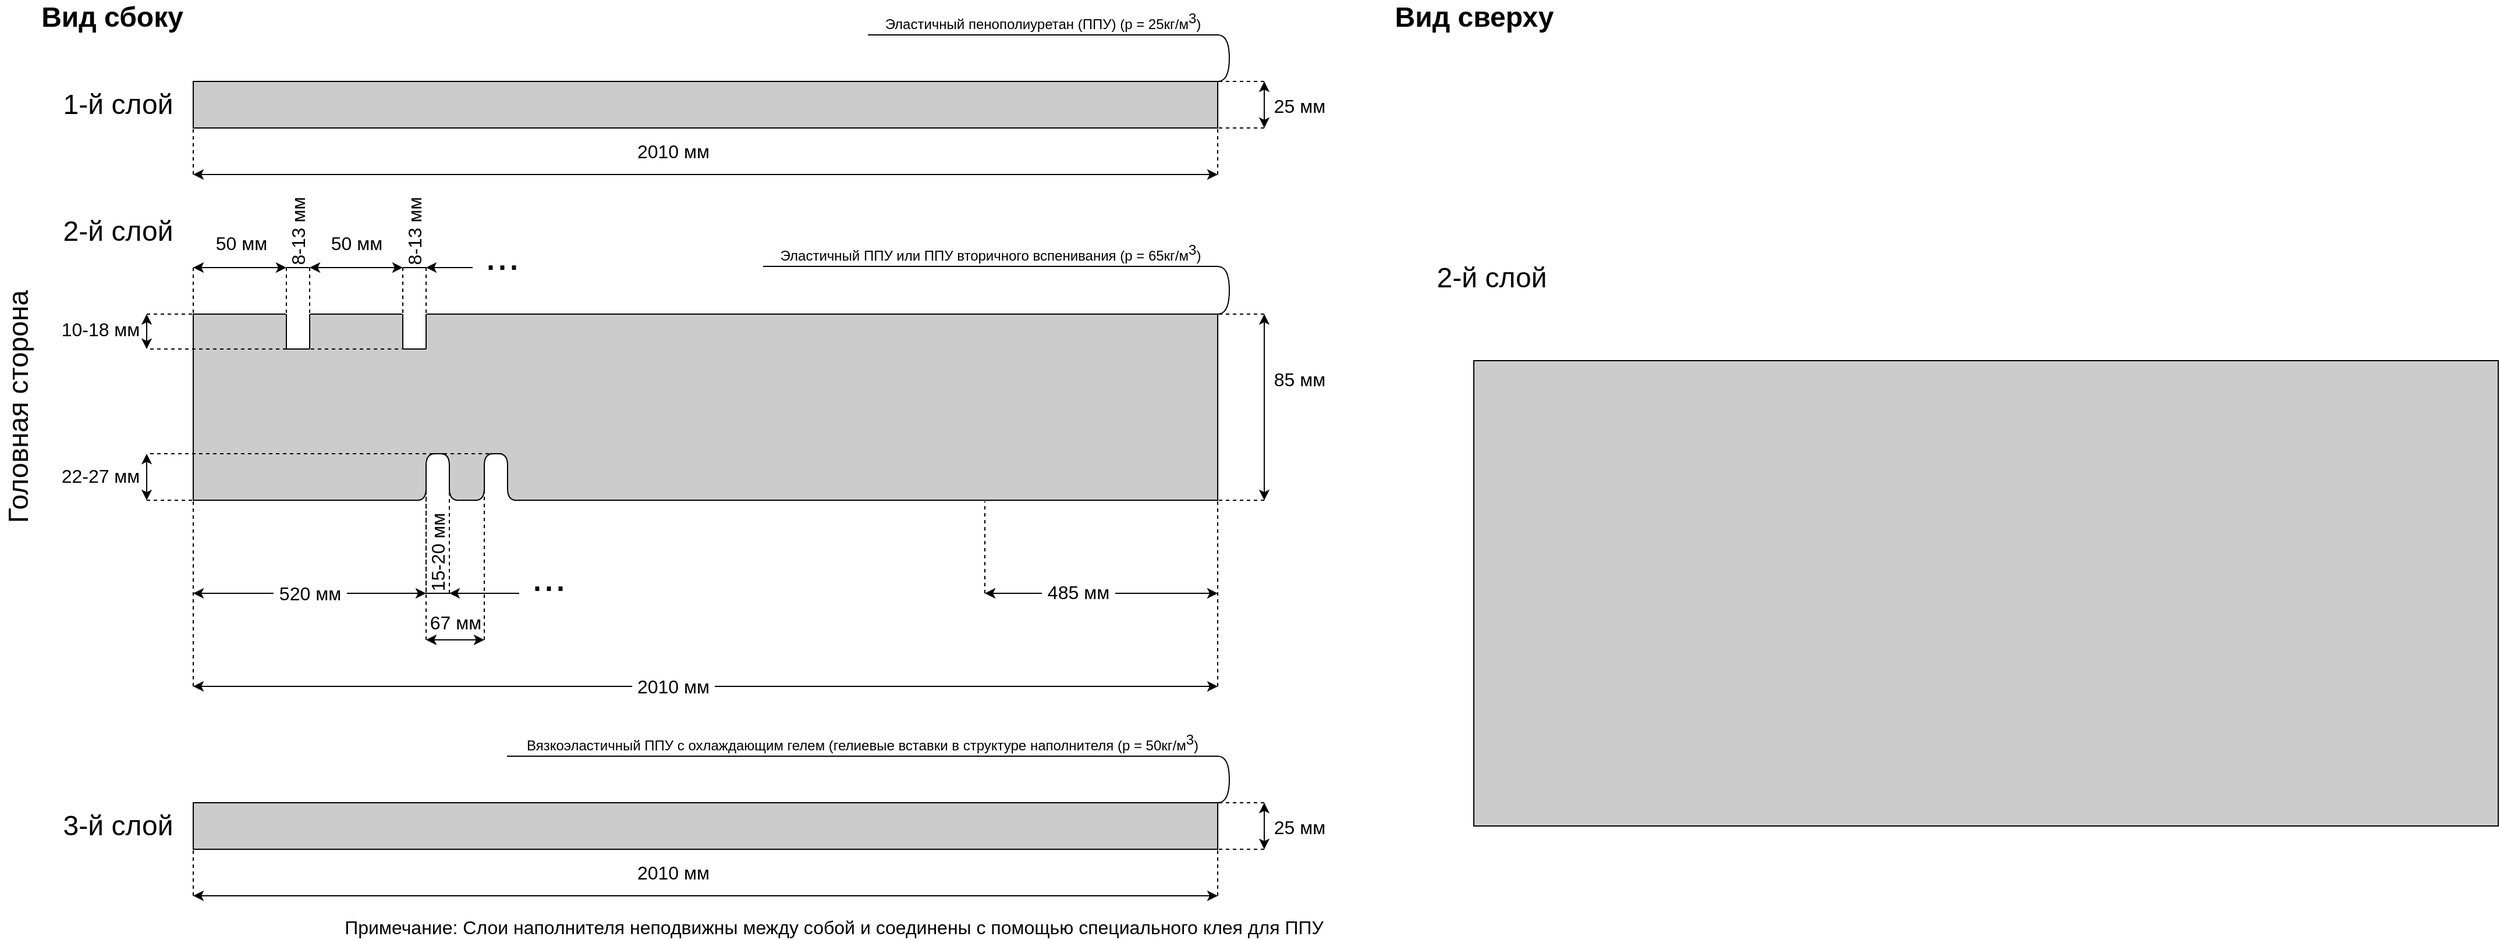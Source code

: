 <mxfile version="13.6.5" type="github">
  <diagram id="4-XFf0C6SKH_D2xYOuUZ" name="Page-1">
    <mxGraphModel dx="1303" dy="728" grid="1" gridSize="10" guides="1" tooltips="1" connect="1" arrows="1" fold="1" page="1" pageScale="1" pageWidth="1169" pageHeight="827" math="0" shadow="0">
      <root>
        <mxCell id="0" />
        <mxCell id="1" parent="0" />
        <mxCell id="OTciEMqC5oXOVYCcZYfU-19" value="" style="rounded=0;whiteSpace=wrap;html=1;fontSize=24;fillColor=#CCCCCC;" vertex="1" parent="1">
          <mxGeometry x="180" y="280" width="880" height="160" as="geometry" />
        </mxCell>
        <mxCell id="OTciEMqC5oXOVYCcZYfU-93" value="" style="rounded=0;whiteSpace=wrap;html=1;fontSize=16;fillColor=#FFFFFF;strokeColor=#FFFFFF;" vertex="1" parent="1">
          <mxGeometry x="370" y="420" width="40" height="20" as="geometry" />
        </mxCell>
        <mxCell id="OTciEMqC5oXOVYCcZYfU-3" value="Вид сбоку" style="text;html=1;align=center;verticalAlign=middle;resizable=0;points=[];autosize=1;fontSize=24;fontStyle=1" vertex="1" parent="1">
          <mxGeometry x="40" y="10" width="140" height="30" as="geometry" />
        </mxCell>
        <mxCell id="OTciEMqC5oXOVYCcZYfU-5" value="" style="rounded=0;whiteSpace=wrap;html=1;fontSize=24;fillColor=#CCCCCC;" vertex="1" parent="1">
          <mxGeometry x="180" y="80" width="880" height="40" as="geometry" />
        </mxCell>
        <mxCell id="OTciEMqC5oXOVYCcZYfU-6" value="Эластичный пенополиуретан (ППУ) (р = 25кг/м&lt;sup style=&quot;font-size: 12px&quot;&gt;3&lt;/sup&gt;)" style="whiteSpace=wrap;html=1;shape=partialRectangle;top=0;left=0;bottom=1;right=0;points=[[0,1],[1,1]];fillColor=none;align=center;verticalAlign=bottom;routingCenterY=0.5;snapToPoint=1;recursiveResize=0;autosize=1;treeFolding=1;treeMoving=1;newEdgeStyle={&quot;edgeStyle&quot;:&quot;entityRelationEdgeStyle&quot;,&quot;startArrow&quot;:&quot;none&quot;,&quot;endArrow&quot;:&quot;none&quot;,&quot;segment&quot;:10,&quot;curved&quot;:1};fontSize=12;" vertex="1" parent="1">
          <mxGeometry x="760" y="20" width="300" height="20" as="geometry" />
        </mxCell>
        <mxCell id="OTciEMqC5oXOVYCcZYfU-7" value="" style="edgeStyle=entityRelationEdgeStyle;startArrow=none;endArrow=none;segment=10;curved=1;fontSize=24;exitX=1;exitY=0;exitDx=0;exitDy=0;" edge="1" target="OTciEMqC5oXOVYCcZYfU-6" parent="1" source="OTciEMqC5oXOVYCcZYfU-5">
          <mxGeometry relative="1" as="geometry">
            <mxPoint x="740" y="80" as="sourcePoint" />
          </mxGeometry>
        </mxCell>
        <mxCell id="OTciEMqC5oXOVYCcZYfU-9" value="" style="endArrow=classic;startArrow=classic;html=1;fontSize=24;" edge="1" parent="1">
          <mxGeometry width="50" height="50" relative="1" as="geometry">
            <mxPoint x="1100" y="120" as="sourcePoint" />
            <mxPoint x="1100" y="80" as="targetPoint" />
          </mxGeometry>
        </mxCell>
        <mxCell id="OTciEMqC5oXOVYCcZYfU-32" value="25 мм" style="edgeLabel;html=1;align=center;verticalAlign=middle;resizable=0;points=[];fontSize=16;" vertex="1" connectable="0" parent="OTciEMqC5oXOVYCcZYfU-9">
          <mxGeometry x="0.23" relative="1" as="geometry">
            <mxPoint x="30" y="4.8" as="offset" />
          </mxGeometry>
        </mxCell>
        <mxCell id="OTciEMqC5oXOVYCcZYfU-10" value="" style="endArrow=none;html=1;fontSize=24;entryX=1;entryY=0;entryDx=0;entryDy=0;dashed=1;" edge="1" parent="1" target="OTciEMqC5oXOVYCcZYfU-5">
          <mxGeometry width="50" height="50" relative="1" as="geometry">
            <mxPoint x="1100" y="80" as="sourcePoint" />
            <mxPoint x="660" y="80" as="targetPoint" />
          </mxGeometry>
        </mxCell>
        <mxCell id="OTciEMqC5oXOVYCcZYfU-11" value="" style="endArrow=none;html=1;fontSize=24;entryX=1;entryY=1;entryDx=0;entryDy=0;dashed=1;" edge="1" parent="1" target="OTciEMqC5oXOVYCcZYfU-5">
          <mxGeometry width="50" height="50" relative="1" as="geometry">
            <mxPoint x="1100" y="120" as="sourcePoint" />
            <mxPoint x="660" y="80" as="targetPoint" />
          </mxGeometry>
        </mxCell>
        <mxCell id="OTciEMqC5oXOVYCcZYfU-13" value="&lt;font style=&quot;font-size: 24px&quot;&gt;1-й слой&lt;/font&gt;" style="text;html=1;align=center;verticalAlign=middle;resizable=0;points=[];autosize=1;fontSize=12;" vertex="1" parent="1">
          <mxGeometry x="60" y="90" width="110" height="20" as="geometry" />
        </mxCell>
        <mxCell id="OTciEMqC5oXOVYCcZYfU-14" value="" style="endArrow=none;dashed=1;html=1;fontSize=12;entryX=0;entryY=1;entryDx=0;entryDy=0;" edge="1" parent="1" target="OTciEMqC5oXOVYCcZYfU-5">
          <mxGeometry width="50" height="50" relative="1" as="geometry">
            <mxPoint x="180" y="160" as="sourcePoint" />
            <mxPoint x="630" y="60" as="targetPoint" />
          </mxGeometry>
        </mxCell>
        <mxCell id="OTciEMqC5oXOVYCcZYfU-15" value="" style="endArrow=none;dashed=1;html=1;fontSize=12;entryX=1;entryY=1;entryDx=0;entryDy=0;" edge="1" parent="1" target="OTciEMqC5oXOVYCcZYfU-5">
          <mxGeometry width="50" height="50" relative="1" as="geometry">
            <mxPoint x="1060" y="160" as="sourcePoint" />
            <mxPoint x="1100.0" y="130" as="targetPoint" />
          </mxGeometry>
        </mxCell>
        <mxCell id="OTciEMqC5oXOVYCcZYfU-16" value="" style="endArrow=classic;startArrow=classic;html=1;fontSize=12;" edge="1" parent="1">
          <mxGeometry width="50" height="50" relative="1" as="geometry">
            <mxPoint x="180" y="160" as="sourcePoint" />
            <mxPoint x="1060" y="160" as="targetPoint" />
          </mxGeometry>
        </mxCell>
        <mxCell id="OTciEMqC5oXOVYCcZYfU-17" value="2010 мм" style="edgeLabel;html=1;align=center;verticalAlign=middle;resizable=0;points=[];fontSize=16;" vertex="1" connectable="0" parent="OTciEMqC5oXOVYCcZYfU-16">
          <mxGeometry x="-0.086" y="5" relative="1" as="geometry">
            <mxPoint x="9.31" y="-15" as="offset" />
          </mxGeometry>
        </mxCell>
        <mxCell id="OTciEMqC5oXOVYCcZYfU-20" value="Эластичный ППУ или ППУ вторичного вспенивания (р = 65кг/м&lt;sup style=&quot;font-size: 12px&quot;&gt;3&lt;/sup&gt;)" style="whiteSpace=wrap;html=1;shape=partialRectangle;top=0;left=0;bottom=1;right=0;points=[[0,1],[1,1]];fillColor=none;align=center;verticalAlign=bottom;routingCenterY=0.5;snapToPoint=1;recursiveResize=0;autosize=1;treeFolding=1;treeMoving=1;newEdgeStyle={&quot;edgeStyle&quot;:&quot;entityRelationEdgeStyle&quot;,&quot;startArrow&quot;:&quot;none&quot;,&quot;endArrow&quot;:&quot;none&quot;,&quot;segment&quot;:10,&quot;curved&quot;:1};fontSize=12;" vertex="1" parent="1">
          <mxGeometry x="670" y="219" width="390" height="20" as="geometry" />
        </mxCell>
        <mxCell id="OTciEMqC5oXOVYCcZYfU-21" value="" style="edgeStyle=entityRelationEdgeStyle;startArrow=none;endArrow=none;segment=10;curved=1;fontSize=24;exitX=1;exitY=0;exitDx=0;exitDy=0;" edge="1" parent="1" source="OTciEMqC5oXOVYCcZYfU-19" target="OTciEMqC5oXOVYCcZYfU-20">
          <mxGeometry relative="1" as="geometry">
            <mxPoint x="740" y="280" as="sourcePoint" />
          </mxGeometry>
        </mxCell>
        <mxCell id="OTciEMqC5oXOVYCcZYfU-22" value="" style="endArrow=classic;startArrow=classic;html=1;fontSize=24;" edge="1" parent="1">
          <mxGeometry width="50" height="50" relative="1" as="geometry">
            <mxPoint x="1100" y="440" as="sourcePoint" />
            <mxPoint x="1100" y="280" as="targetPoint" />
          </mxGeometry>
        </mxCell>
        <mxCell id="OTciEMqC5oXOVYCcZYfU-31" value="85 мм" style="edgeLabel;html=1;align=center;verticalAlign=middle;resizable=0;points=[];fontSize=16;" vertex="1" connectable="0" parent="OTciEMqC5oXOVYCcZYfU-22">
          <mxGeometry x="0.397" y="2" relative="1" as="geometry">
            <mxPoint x="32" y="8" as="offset" />
          </mxGeometry>
        </mxCell>
        <mxCell id="OTciEMqC5oXOVYCcZYfU-24" value="" style="endArrow=none;html=1;fontSize=24;entryX=1;entryY=0;entryDx=0;entryDy=0;dashed=1;" edge="1" parent="1" target="OTciEMqC5oXOVYCcZYfU-19">
          <mxGeometry width="50" height="50" relative="1" as="geometry">
            <mxPoint x="1100" y="280" as="sourcePoint" />
            <mxPoint x="660" y="280" as="targetPoint" />
          </mxGeometry>
        </mxCell>
        <mxCell id="OTciEMqC5oXOVYCcZYfU-25" value="" style="endArrow=none;html=1;fontSize=24;entryX=1;entryY=1;entryDx=0;entryDy=0;dashed=1;" edge="1" parent="1" target="OTciEMqC5oXOVYCcZYfU-19">
          <mxGeometry width="50" height="50" relative="1" as="geometry">
            <mxPoint x="1100" y="440" as="sourcePoint" />
            <mxPoint x="1100.0" y="440" as="targetPoint" />
          </mxGeometry>
        </mxCell>
        <mxCell id="OTciEMqC5oXOVYCcZYfU-26" value="&lt;font style=&quot;font-size: 24px&quot;&gt;2-й слой&lt;/font&gt;" style="text;html=1;align=center;verticalAlign=middle;resizable=0;points=[];autosize=1;fontSize=12;" vertex="1" parent="1">
          <mxGeometry x="60" y="199" width="110" height="20" as="geometry" />
        </mxCell>
        <mxCell id="OTciEMqC5oXOVYCcZYfU-27" value="" style="endArrow=none;dashed=1;html=1;fontSize=12;entryX=0;entryY=1;entryDx=0;entryDy=0;" edge="1" parent="1" target="OTciEMqC5oXOVYCcZYfU-19">
          <mxGeometry width="50" height="50" relative="1" as="geometry">
            <mxPoint x="180" y="600" as="sourcePoint" />
            <mxPoint x="180.0" y="440" as="targetPoint" />
          </mxGeometry>
        </mxCell>
        <mxCell id="OTciEMqC5oXOVYCcZYfU-28" value="" style="endArrow=none;dashed=1;html=1;fontSize=12;entryX=1;entryY=1;entryDx=0;entryDy=0;" edge="1" parent="1" target="OTciEMqC5oXOVYCcZYfU-19">
          <mxGeometry width="50" height="50" relative="1" as="geometry">
            <mxPoint x="1060" y="600" as="sourcePoint" />
            <mxPoint x="1000" y="460" as="targetPoint" />
          </mxGeometry>
        </mxCell>
        <mxCell id="OTciEMqC5oXOVYCcZYfU-29" value="" style="endArrow=classic;startArrow=classic;html=1;fontSize=12;" edge="1" parent="1">
          <mxGeometry width="50" height="50" relative="1" as="geometry">
            <mxPoint x="180" y="600" as="sourcePoint" />
            <mxPoint x="1060" y="600" as="targetPoint" />
          </mxGeometry>
        </mxCell>
        <mxCell id="OTciEMqC5oXOVYCcZYfU-30" value="&amp;nbsp;2010 мм&amp;nbsp;" style="edgeLabel;html=1;align=center;verticalAlign=middle;resizable=0;points=[];fontSize=16;" vertex="1" connectable="0" parent="OTciEMqC5oXOVYCcZYfU-29">
          <mxGeometry x="-0.086" y="5" relative="1" as="geometry">
            <mxPoint x="9.31" y="5" as="offset" />
          </mxGeometry>
        </mxCell>
        <mxCell id="OTciEMqC5oXOVYCcZYfU-34" value="" style="endArrow=classic;startArrow=classic;html=1;fontSize=24;" edge="1" parent="1">
          <mxGeometry width="50" height="50" relative="1" as="geometry">
            <mxPoint x="260" y="240" as="sourcePoint" />
            <mxPoint x="180" y="240" as="targetPoint" />
          </mxGeometry>
        </mxCell>
        <mxCell id="OTciEMqC5oXOVYCcZYfU-35" value="50 мм" style="edgeLabel;html=1;align=center;verticalAlign=middle;resizable=0;points=[];fontSize=16;" vertex="1" connectable="0" parent="OTciEMqC5oXOVYCcZYfU-34">
          <mxGeometry x="0.23" relative="1" as="geometry">
            <mxPoint x="10" y="-21" as="offset" />
          </mxGeometry>
        </mxCell>
        <mxCell id="OTciEMqC5oXOVYCcZYfU-36" value="" style="endArrow=none;html=1;fontSize=24;entryX=0;entryY=0;entryDx=0;entryDy=0;dashed=1;" edge="1" parent="1" target="OTciEMqC5oXOVYCcZYfU-19">
          <mxGeometry width="50" height="50" relative="1" as="geometry">
            <mxPoint x="180" y="240" as="sourcePoint" />
            <mxPoint x="240" y="214" as="targetPoint" />
          </mxGeometry>
        </mxCell>
        <mxCell id="OTciEMqC5oXOVYCcZYfU-37" value="" style="endArrow=none;html=1;fontSize=24;entryX=0;entryY=0;entryDx=0;entryDy=0;dashed=1;" edge="1" parent="1" target="OTciEMqC5oXOVYCcZYfU-41">
          <mxGeometry width="50" height="50" relative="1" as="geometry">
            <mxPoint x="260" y="240" as="sourcePoint" />
            <mxPoint x="240.0" y="254" as="targetPoint" />
          </mxGeometry>
        </mxCell>
        <mxCell id="OTciEMqC5oXOVYCcZYfU-38" value="" style="endArrow=none;html=1;fontSize=24;entryX=1;entryY=0;entryDx=0;entryDy=0;dashed=1;" edge="1" parent="1" target="OTciEMqC5oXOVYCcZYfU-41">
          <mxGeometry width="50" height="50" relative="1" as="geometry">
            <mxPoint x="280" y="240" as="sourcePoint" />
            <mxPoint x="300.0" y="280" as="targetPoint" />
          </mxGeometry>
        </mxCell>
        <mxCell id="OTciEMqC5oXOVYCcZYfU-41" value="" style="rounded=0;whiteSpace=wrap;html=1;fontSize=16;strokeColor=#FFFFFF;" vertex="1" parent="1">
          <mxGeometry x="260" y="280" width="20" height="30" as="geometry" />
        </mxCell>
        <mxCell id="OTciEMqC5oXOVYCcZYfU-42" value="8-13 мм" style="text;html=1;align=center;verticalAlign=middle;resizable=0;points=[];autosize=1;fontSize=16;rotation=-90;" vertex="1" parent="1">
          <mxGeometry x="235" y="199" width="70" height="20" as="geometry" />
        </mxCell>
        <mxCell id="OTciEMqC5oXOVYCcZYfU-43" value="" style="endArrow=none;html=1;fontSize=16;" edge="1" parent="1">
          <mxGeometry width="50" height="50" relative="1" as="geometry">
            <mxPoint x="260" y="240" as="sourcePoint" />
            <mxPoint x="280" y="240" as="targetPoint" />
          </mxGeometry>
        </mxCell>
        <mxCell id="OTciEMqC5oXOVYCcZYfU-44" value="" style="endArrow=none;dashed=1;html=1;fontSize=16;exitX=1;exitY=1;exitDx=0;exitDy=0;" edge="1" parent="1" source="OTciEMqC5oXOVYCcZYfU-57">
          <mxGeometry width="50" height="50" relative="1" as="geometry">
            <mxPoint x="360" y="310" as="sourcePoint" />
            <mxPoint x="140" y="310" as="targetPoint" />
          </mxGeometry>
        </mxCell>
        <mxCell id="OTciEMqC5oXOVYCcZYfU-45" value="" style="endArrow=none;dashed=1;html=1;fontSize=16;entryX=0;entryY=0;entryDx=0;entryDy=0;" edge="1" parent="1" target="OTciEMqC5oXOVYCcZYfU-19">
          <mxGeometry width="50" height="50" relative="1" as="geometry">
            <mxPoint x="140" y="280" as="sourcePoint" />
            <mxPoint x="360" y="270" as="targetPoint" />
          </mxGeometry>
        </mxCell>
        <mxCell id="OTciEMqC5oXOVYCcZYfU-46" value="" style="endArrow=classic;startArrow=classic;html=1;fontSize=24;" edge="1" parent="1">
          <mxGeometry width="50" height="50" relative="1" as="geometry">
            <mxPoint x="140" y="280" as="sourcePoint" />
            <mxPoint x="140" y="310" as="targetPoint" />
          </mxGeometry>
        </mxCell>
        <mxCell id="OTciEMqC5oXOVYCcZYfU-47" value="10-18 мм" style="edgeLabel;html=1;align=center;verticalAlign=middle;resizable=0;points=[];fontSize=16;" vertex="1" connectable="0" parent="OTciEMqC5oXOVYCcZYfU-46">
          <mxGeometry x="0.23" relative="1" as="geometry">
            <mxPoint x="-40" y="-6.03" as="offset" />
          </mxGeometry>
        </mxCell>
        <mxCell id="OTciEMqC5oXOVYCcZYfU-48" value="" style="endArrow=none;html=1;fontSize=16;entryX=0;entryY=0;entryDx=0;entryDy=0;exitX=0;exitY=1;exitDx=0;exitDy=0;" edge="1" parent="1" source="OTciEMqC5oXOVYCcZYfU-41" target="OTciEMqC5oXOVYCcZYfU-41">
          <mxGeometry width="50" height="50" relative="1" as="geometry">
            <mxPoint x="300" y="320" as="sourcePoint" />
            <mxPoint x="350" y="270" as="targetPoint" />
          </mxGeometry>
        </mxCell>
        <mxCell id="OTciEMqC5oXOVYCcZYfU-49" value="" style="endArrow=none;html=1;fontSize=16;exitX=0;exitY=1;exitDx=0;exitDy=0;entryX=1;entryY=1;entryDx=0;entryDy=0;" edge="1" parent="1" source="OTciEMqC5oXOVYCcZYfU-41" target="OTciEMqC5oXOVYCcZYfU-41">
          <mxGeometry width="50" height="50" relative="1" as="geometry">
            <mxPoint x="300" y="320" as="sourcePoint" />
            <mxPoint x="350" y="270" as="targetPoint" />
          </mxGeometry>
        </mxCell>
        <mxCell id="OTciEMqC5oXOVYCcZYfU-50" value="" style="endArrow=none;html=1;fontSize=16;entryX=1;entryY=0;entryDx=0;entryDy=0;exitX=1;exitY=1;exitDx=0;exitDy=0;" edge="1" parent="1" source="OTciEMqC5oXOVYCcZYfU-41" target="OTciEMqC5oXOVYCcZYfU-41">
          <mxGeometry width="50" height="50" relative="1" as="geometry">
            <mxPoint x="270" y="340" as="sourcePoint" />
            <mxPoint x="270" y="290" as="targetPoint" />
          </mxGeometry>
        </mxCell>
        <mxCell id="OTciEMqC5oXOVYCcZYfU-51" value="" style="endArrow=classic;startArrow=classic;html=1;fontSize=24;" edge="1" parent="1">
          <mxGeometry width="50" height="50" relative="1" as="geometry">
            <mxPoint x="360" y="240" as="sourcePoint" />
            <mxPoint x="280" y="240" as="targetPoint" />
          </mxGeometry>
        </mxCell>
        <mxCell id="OTciEMqC5oXOVYCcZYfU-52" value="50 мм" style="edgeLabel;html=1;align=center;verticalAlign=middle;resizable=0;points=[];fontSize=16;" vertex="1" connectable="0" parent="OTciEMqC5oXOVYCcZYfU-51">
          <mxGeometry x="0.23" relative="1" as="geometry">
            <mxPoint x="8.97" y="-21" as="offset" />
          </mxGeometry>
        </mxCell>
        <mxCell id="OTciEMqC5oXOVYCcZYfU-54" value="" style="endArrow=none;html=1;fontSize=24;entryX=0;entryY=0;entryDx=0;entryDy=0;dashed=1;" edge="1" parent="1" target="OTciEMqC5oXOVYCcZYfU-57">
          <mxGeometry width="50" height="50" relative="1" as="geometry">
            <mxPoint x="360" y="240" as="sourcePoint" />
            <mxPoint x="370.04" y="279.52" as="targetPoint" />
          </mxGeometry>
        </mxCell>
        <mxCell id="OTciEMqC5oXOVYCcZYfU-55" value="" style="endArrow=none;html=1;fontSize=24;entryX=0.087;entryY=-0.003;entryDx=0;entryDy=0;dashed=1;entryPerimeter=0;" edge="1" parent="1">
          <mxGeometry width="50" height="50" relative="1" as="geometry">
            <mxPoint x="360" y="240" as="sourcePoint" />
            <mxPoint x="360.04" y="279.52" as="targetPoint" />
          </mxGeometry>
        </mxCell>
        <mxCell id="OTciEMqC5oXOVYCcZYfU-56" value="" style="endArrow=none;html=1;fontSize=24;entryX=1;entryY=0;entryDx=0;entryDy=0;dashed=1;" edge="1" parent="1" target="OTciEMqC5oXOVYCcZYfU-57">
          <mxGeometry width="50" height="50" relative="1" as="geometry">
            <mxPoint x="380" y="240" as="sourcePoint" />
            <mxPoint x="400.0" y="280" as="targetPoint" />
          </mxGeometry>
        </mxCell>
        <mxCell id="OTciEMqC5oXOVYCcZYfU-57" value="" style="rounded=0;whiteSpace=wrap;html=1;fontSize=16;strokeColor=#FFFFFF;" vertex="1" parent="1">
          <mxGeometry x="360" y="280" width="20" height="30" as="geometry" />
        </mxCell>
        <mxCell id="OTciEMqC5oXOVYCcZYfU-58" value="8-13 мм" style="text;html=1;align=center;verticalAlign=middle;resizable=0;points=[];autosize=1;fontSize=16;rotation=-90;" vertex="1" parent="1">
          <mxGeometry x="335" y="199" width="70" height="20" as="geometry" />
        </mxCell>
        <mxCell id="OTciEMqC5oXOVYCcZYfU-59" value="" style="endArrow=none;html=1;fontSize=16;" edge="1" parent="1">
          <mxGeometry width="50" height="50" relative="1" as="geometry">
            <mxPoint x="360" y="240" as="sourcePoint" />
            <mxPoint x="380" y="240" as="targetPoint" />
          </mxGeometry>
        </mxCell>
        <mxCell id="OTciEMqC5oXOVYCcZYfU-60" value="" style="endArrow=none;html=1;fontSize=16;entryX=0;entryY=0;entryDx=0;entryDy=0;exitX=0;exitY=1;exitDx=0;exitDy=0;" edge="1" parent="1" source="OTciEMqC5oXOVYCcZYfU-57" target="OTciEMqC5oXOVYCcZYfU-57">
          <mxGeometry width="50" height="50" relative="1" as="geometry">
            <mxPoint x="400" y="320" as="sourcePoint" />
            <mxPoint x="450" y="270" as="targetPoint" />
          </mxGeometry>
        </mxCell>
        <mxCell id="OTciEMqC5oXOVYCcZYfU-61" value="" style="endArrow=none;html=1;fontSize=16;exitX=0;exitY=1;exitDx=0;exitDy=0;entryX=1;entryY=1;entryDx=0;entryDy=0;" edge="1" parent="1" source="OTciEMqC5oXOVYCcZYfU-57" target="OTciEMqC5oXOVYCcZYfU-57">
          <mxGeometry width="50" height="50" relative="1" as="geometry">
            <mxPoint x="400" y="320" as="sourcePoint" />
            <mxPoint x="450" y="270" as="targetPoint" />
          </mxGeometry>
        </mxCell>
        <mxCell id="OTciEMqC5oXOVYCcZYfU-62" value="" style="endArrow=none;html=1;fontSize=16;entryX=1;entryY=0;entryDx=0;entryDy=0;exitX=1;exitY=1;exitDx=0;exitDy=0;" edge="1" parent="1" source="OTciEMqC5oXOVYCcZYfU-57" target="OTciEMqC5oXOVYCcZYfU-57">
          <mxGeometry width="50" height="50" relative="1" as="geometry">
            <mxPoint x="370" y="340" as="sourcePoint" />
            <mxPoint x="370" y="290" as="targetPoint" />
          </mxGeometry>
        </mxCell>
        <mxCell id="OTciEMqC5oXOVYCcZYfU-63" value="" style="endArrow=classic;startArrow=none;html=1;fontSize=24;endFill=1;startFill=0;" edge="1" parent="1">
          <mxGeometry width="50" height="50" relative="1" as="geometry">
            <mxPoint x="420" y="240" as="sourcePoint" />
            <mxPoint x="380" y="240" as="targetPoint" />
          </mxGeometry>
        </mxCell>
        <mxCell id="OTciEMqC5oXOVYCcZYfU-66" value="..." style="text;html=1;align=center;verticalAlign=middle;resizable=0;points=[];autosize=1;fontSize=36;" vertex="1" parent="1">
          <mxGeometry x="420" y="204" width="50" height="50" as="geometry" />
        </mxCell>
        <mxCell id="OTciEMqC5oXOVYCcZYfU-68" value="&lt;font style=&quot;font-size: 24px&quot;&gt;Головная сторона&lt;/font&gt;" style="text;html=1;align=center;verticalAlign=middle;resizable=0;points=[];autosize=1;fontSize=16;rotation=-90;" vertex="1" parent="1">
          <mxGeometry x="-80" y="345" width="220" height="30" as="geometry" />
        </mxCell>
        <mxCell id="OTciEMqC5oXOVYCcZYfU-69" value="" style="endArrow=none;html=1;fontSize=16;" edge="1" parent="1">
          <mxGeometry width="50" height="50" relative="1" as="geometry">
            <mxPoint x="180" y="520" as="sourcePoint" />
            <mxPoint x="460" y="520" as="targetPoint" />
          </mxGeometry>
        </mxCell>
        <mxCell id="OTciEMqC5oXOVYCcZYfU-70" value="" style="endArrow=classic;startArrow=classic;html=1;fontSize=16;" edge="1" parent="1">
          <mxGeometry width="50" height="50" relative="1" as="geometry">
            <mxPoint x="180" y="520" as="sourcePoint" />
            <mxPoint x="380" y="520" as="targetPoint" />
          </mxGeometry>
        </mxCell>
        <mxCell id="OTciEMqC5oXOVYCcZYfU-74" value="&amp;nbsp;520 мм&amp;nbsp;" style="edgeLabel;html=1;align=center;verticalAlign=middle;resizable=0;points=[];fontSize=16;" vertex="1" connectable="0" parent="OTciEMqC5oXOVYCcZYfU-70">
          <mxGeometry x="-0.17" relative="1" as="geometry">
            <mxPoint x="17.24" as="offset" />
          </mxGeometry>
        </mxCell>
        <mxCell id="OTciEMqC5oXOVYCcZYfU-71" value="" style="endArrow=classic;startArrow=classic;html=1;fontSize=16;" edge="1" parent="1">
          <mxGeometry width="50" height="50" relative="1" as="geometry">
            <mxPoint x="860" y="520" as="sourcePoint" />
            <mxPoint x="1060" y="520" as="targetPoint" />
          </mxGeometry>
        </mxCell>
        <mxCell id="OTciEMqC5oXOVYCcZYfU-75" value="&amp;nbsp;485 мм&amp;nbsp;" style="edgeLabel;html=1;align=center;verticalAlign=middle;resizable=0;points=[];fontSize=16;" vertex="1" connectable="0" parent="OTciEMqC5oXOVYCcZYfU-71">
          <mxGeometry x="-0.533" y="1" relative="1" as="geometry">
            <mxPoint x="33.33" as="offset" />
          </mxGeometry>
        </mxCell>
        <mxCell id="OTciEMqC5oXOVYCcZYfU-72" value="" style="endArrow=none;dashed=1;html=1;fontSize=12;" edge="1" parent="1">
          <mxGeometry width="50" height="50" relative="1" as="geometry">
            <mxPoint x="860" y="520" as="sourcePoint" />
            <mxPoint x="860" y="441" as="targetPoint" />
          </mxGeometry>
        </mxCell>
        <mxCell id="OTciEMqC5oXOVYCcZYfU-95" value="" style="rounded=1;whiteSpace=wrap;html=1;fontSize=16;arcSize=50;fillColor=#CCCCCC;strokeColor=#CCCCCC;" vertex="1" parent="1">
          <mxGeometry x="360" y="380" width="20" height="60" as="geometry" />
        </mxCell>
        <mxCell id="OTciEMqC5oXOVYCcZYfU-96" value="" style="rounded=1;whiteSpace=wrap;html=1;fontSize=16;arcSize=50;fillColor=#CCCCCC;strokeColor=#CCCCCC;" vertex="1" parent="1">
          <mxGeometry x="400" y="380" width="20" height="60" as="geometry" />
        </mxCell>
        <mxCell id="OTciEMqC5oXOVYCcZYfU-94" value="" style="rounded=1;whiteSpace=wrap;html=1;fillColor=#FFFFFF;fontSize=16;arcSize=50;strokeColor=#FFFFFF;" vertex="1" parent="1">
          <mxGeometry x="380" y="400" width="20" height="40" as="geometry" />
        </mxCell>
        <mxCell id="OTciEMqC5oXOVYCcZYfU-99" value="" style="endArrow=none;html=1;fillColor=#FFFFFF;fontSize=16;exitX=0.75;exitY=1;exitDx=0;exitDy=0;entryX=0.25;entryY=0;entryDx=0;entryDy=0;" edge="1" parent="1" source="OTciEMqC5oXOVYCcZYfU-96" target="OTciEMqC5oXOVYCcZYfU-94">
          <mxGeometry width="50" height="50" relative="1" as="geometry">
            <mxPoint x="375" y="450" as="sourcePoint" />
            <mxPoint x="400" y="410" as="targetPoint" />
            <Array as="points">
              <mxPoint x="400" y="440" />
              <mxPoint x="400" y="400" />
            </Array>
          </mxGeometry>
        </mxCell>
        <mxCell id="OTciEMqC5oXOVYCcZYfU-100" value="" style="endArrow=none;html=1;fillColor=#FFFFFF;fontSize=16;exitX=0.25;exitY=1;exitDx=0;exitDy=0;entryX=0.75;entryY=0;entryDx=0;entryDy=0;" edge="1" parent="1" source="OTciEMqC5oXOVYCcZYfU-95" target="OTciEMqC5oXOVYCcZYfU-94">
          <mxGeometry width="50" height="50" relative="1" as="geometry">
            <mxPoint x="410" y="490" as="sourcePoint" />
            <mxPoint x="460" y="440" as="targetPoint" />
            <Array as="points">
              <mxPoint x="380" y="440" />
              <mxPoint x="380" y="400" />
            </Array>
          </mxGeometry>
        </mxCell>
        <mxCell id="OTciEMqC5oXOVYCcZYfU-73" value="" style="endArrow=none;dashed=1;html=1;fontSize=12;" edge="1" parent="1">
          <mxGeometry width="50" height="50" relative="1" as="geometry">
            <mxPoint x="380" y="519.2" as="sourcePoint" />
            <mxPoint x="380" y="420" as="targetPoint" />
          </mxGeometry>
        </mxCell>
        <mxCell id="OTciEMqC5oXOVYCcZYfU-107" value="" style="rounded=0;whiteSpace=wrap;html=1;fontSize=16;fillColor=#FFFFFF;strokeColor=#FFFFFF;" vertex="1" parent="1">
          <mxGeometry x="420" y="420" width="40" height="20" as="geometry" />
        </mxCell>
        <mxCell id="OTciEMqC5oXOVYCcZYfU-108" value="" style="rounded=1;whiteSpace=wrap;html=1;fontSize=16;arcSize=50;fillColor=#CCCCCC;strokeColor=#CCCCCC;" vertex="1" parent="1">
          <mxGeometry x="410" y="380" width="20" height="60" as="geometry" />
        </mxCell>
        <mxCell id="OTciEMqC5oXOVYCcZYfU-109" value="" style="rounded=1;whiteSpace=wrap;html=1;fontSize=16;arcSize=50;fillColor=#CCCCCC;strokeColor=#CCCCCC;" vertex="1" parent="1">
          <mxGeometry x="450" y="380" width="20" height="60" as="geometry" />
        </mxCell>
        <mxCell id="OTciEMqC5oXOVYCcZYfU-110" value="" style="rounded=1;whiteSpace=wrap;html=1;fillColor=#FFFFFF;fontSize=16;arcSize=50;strokeColor=#FFFFFF;" vertex="1" parent="1">
          <mxGeometry x="430" y="400" width="20" height="40" as="geometry" />
        </mxCell>
        <mxCell id="OTciEMqC5oXOVYCcZYfU-111" value="" style="endArrow=none;html=1;fillColor=#FFFFFF;fontSize=16;exitX=0.75;exitY=1;exitDx=0;exitDy=0;entryX=0.25;entryY=0;entryDx=0;entryDy=0;" edge="1" parent="1" source="OTciEMqC5oXOVYCcZYfU-109" target="OTciEMqC5oXOVYCcZYfU-110">
          <mxGeometry width="50" height="50" relative="1" as="geometry">
            <mxPoint x="425" y="450" as="sourcePoint" />
            <mxPoint x="450" y="410" as="targetPoint" />
            <Array as="points">
              <mxPoint x="450" y="440" />
              <mxPoint x="450" y="400" />
            </Array>
          </mxGeometry>
        </mxCell>
        <mxCell id="OTciEMqC5oXOVYCcZYfU-112" value="" style="endArrow=none;html=1;fillColor=#FFFFFF;fontSize=16;exitX=0.25;exitY=1;exitDx=0;exitDy=0;entryX=0.75;entryY=0;entryDx=0;entryDy=0;" edge="1" parent="1" source="OTciEMqC5oXOVYCcZYfU-108" target="OTciEMqC5oXOVYCcZYfU-110">
          <mxGeometry width="50" height="50" relative="1" as="geometry">
            <mxPoint x="460" y="490" as="sourcePoint" />
            <mxPoint x="510" y="440" as="targetPoint" />
            <Array as="points">
              <mxPoint x="430" y="440" />
              <mxPoint x="430" y="400" />
            </Array>
          </mxGeometry>
        </mxCell>
        <mxCell id="OTciEMqC5oXOVYCcZYfU-114" value="" style="endArrow=none;dashed=1;html=1;fontSize=16;exitX=0.5;exitY=0;exitDx=0;exitDy=0;" edge="1" parent="1" source="OTciEMqC5oXOVYCcZYfU-110">
          <mxGeometry width="50" height="50" relative="1" as="geometry">
            <mxPoint x="440" y="400" as="sourcePoint" />
            <mxPoint x="140" y="400" as="targetPoint" />
          </mxGeometry>
        </mxCell>
        <mxCell id="OTciEMqC5oXOVYCcZYfU-115" value="" style="endArrow=none;dashed=1;html=1;fontSize=16;entryX=0;entryY=1;entryDx=0;entryDy=0;" edge="1" parent="1" target="OTciEMqC5oXOVYCcZYfU-19">
          <mxGeometry width="50" height="50" relative="1" as="geometry">
            <mxPoint x="140" y="440" as="sourcePoint" />
            <mxPoint x="190.0" y="290" as="targetPoint" />
          </mxGeometry>
        </mxCell>
        <mxCell id="OTciEMqC5oXOVYCcZYfU-116" value="" style="endArrow=classic;startArrow=classic;html=1;fontSize=24;" edge="1" parent="1">
          <mxGeometry width="50" height="50" relative="1" as="geometry">
            <mxPoint x="140" y="400" as="sourcePoint" />
            <mxPoint x="140" y="440" as="targetPoint" />
          </mxGeometry>
        </mxCell>
        <mxCell id="OTciEMqC5oXOVYCcZYfU-117" value="22-27 мм" style="edgeLabel;html=1;align=center;verticalAlign=middle;resizable=0;points=[];fontSize=16;" vertex="1" connectable="0" parent="OTciEMqC5oXOVYCcZYfU-116">
          <mxGeometry x="0.23" relative="1" as="geometry">
            <mxPoint x="-40" y="-6.03" as="offset" />
          </mxGeometry>
        </mxCell>
        <mxCell id="OTciEMqC5oXOVYCcZYfU-118" value="" style="endArrow=none;dashed=1;html=1;fontSize=12;" edge="1" parent="1">
          <mxGeometry width="50" height="50" relative="1" as="geometry">
            <mxPoint x="400" y="520" as="sourcePoint" />
            <mxPoint x="400" y="420" as="targetPoint" />
          </mxGeometry>
        </mxCell>
        <mxCell id="OTciEMqC5oXOVYCcZYfU-121" value="15-20 мм" style="text;html=1;align=center;verticalAlign=middle;resizable=0;points=[];autosize=1;fontSize=16;rotation=-90;" vertex="1" parent="1">
          <mxGeometry x="350" y="475" width="80" height="20" as="geometry" />
        </mxCell>
        <mxCell id="OTciEMqC5oXOVYCcZYfU-123" value="" style="endArrow=none;dashed=1;html=1;fillColor=#FFFFFF;fontSize=16;" edge="1" parent="1">
          <mxGeometry width="50" height="50" relative="1" as="geometry">
            <mxPoint x="380" y="560" as="sourcePoint" />
            <mxPoint x="380" y="420" as="targetPoint" />
          </mxGeometry>
        </mxCell>
        <mxCell id="OTciEMqC5oXOVYCcZYfU-124" value="" style="endArrow=none;dashed=1;html=1;fillColor=#FFFFFF;fontSize=16;" edge="1" parent="1">
          <mxGeometry width="50" height="50" relative="1" as="geometry">
            <mxPoint x="430" y="560" as="sourcePoint" />
            <mxPoint x="430" y="420" as="targetPoint" />
          </mxGeometry>
        </mxCell>
        <mxCell id="OTciEMqC5oXOVYCcZYfU-125" value="" style="endArrow=classic;startArrow=classic;html=1;fontSize=16;" edge="1" parent="1">
          <mxGeometry width="50" height="50" relative="1" as="geometry">
            <mxPoint x="380" y="560" as="sourcePoint" />
            <mxPoint x="430" y="560" as="targetPoint" />
          </mxGeometry>
        </mxCell>
        <mxCell id="OTciEMqC5oXOVYCcZYfU-126" value="67 мм" style="edgeLabel;html=1;align=center;verticalAlign=middle;resizable=0;points=[];fontSize=16;" vertex="1" connectable="0" parent="OTciEMqC5oXOVYCcZYfU-125">
          <mxGeometry x="-0.17" relative="1" as="geometry">
            <mxPoint x="3.82" y="-15" as="offset" />
          </mxGeometry>
        </mxCell>
        <mxCell id="OTciEMqC5oXOVYCcZYfU-127" value="" style="endArrow=none;startArrow=classic;html=1;fillColor=#FFFFFF;fontSize=16;endFill=0;" edge="1" parent="1">
          <mxGeometry width="50" height="50" relative="1" as="geometry">
            <mxPoint x="400" y="520" as="sourcePoint" />
            <mxPoint x="460" y="520" as="targetPoint" />
          </mxGeometry>
        </mxCell>
        <mxCell id="OTciEMqC5oXOVYCcZYfU-128" value="..." style="text;html=1;align=center;verticalAlign=middle;resizable=0;points=[];autosize=1;fontSize=36;" vertex="1" parent="1">
          <mxGeometry x="460" y="480" width="50" height="50" as="geometry" />
        </mxCell>
        <mxCell id="OTciEMqC5oXOVYCcZYfU-130" value="" style="rounded=0;whiteSpace=wrap;html=1;fontSize=24;fillColor=#CCCCCC;" vertex="1" parent="1">
          <mxGeometry x="180" y="700" width="880" height="40" as="geometry" />
        </mxCell>
        <mxCell id="OTciEMqC5oXOVYCcZYfU-131" value="Вязкоэластичный ППУ с охлаждающим гелем (гелиевые вставки в структуре наполнителя (р = 50кг/м&lt;sup style=&quot;font-size: 12px&quot;&gt;3&lt;/sup&gt;)" style="whiteSpace=wrap;html=1;shape=partialRectangle;top=0;left=0;bottom=1;right=0;points=[[0,1],[1,1]];fillColor=none;align=center;verticalAlign=bottom;routingCenterY=0.5;snapToPoint=1;recursiveResize=0;autosize=1;treeFolding=1;treeMoving=1;newEdgeStyle={&quot;edgeStyle&quot;:&quot;entityRelationEdgeStyle&quot;,&quot;startArrow&quot;:&quot;none&quot;,&quot;endArrow&quot;:&quot;none&quot;,&quot;segment&quot;:10,&quot;curved&quot;:1};fontSize=12;" vertex="1" parent="1">
          <mxGeometry x="450" y="640" width="610" height="20" as="geometry" />
        </mxCell>
        <mxCell id="OTciEMqC5oXOVYCcZYfU-132" value="" style="edgeStyle=entityRelationEdgeStyle;startArrow=none;endArrow=none;segment=10;curved=1;fontSize=24;exitX=1;exitY=0;exitDx=0;exitDy=0;" edge="1" parent="1" source="OTciEMqC5oXOVYCcZYfU-130" target="OTciEMqC5oXOVYCcZYfU-131">
          <mxGeometry relative="1" as="geometry">
            <mxPoint x="740" y="700" as="sourcePoint" />
          </mxGeometry>
        </mxCell>
        <mxCell id="OTciEMqC5oXOVYCcZYfU-133" value="" style="endArrow=classic;startArrow=classic;html=1;fontSize=24;" edge="1" parent="1">
          <mxGeometry width="50" height="50" relative="1" as="geometry">
            <mxPoint x="1100" y="740" as="sourcePoint" />
            <mxPoint x="1100" y="700" as="targetPoint" />
          </mxGeometry>
        </mxCell>
        <mxCell id="OTciEMqC5oXOVYCcZYfU-134" value="25 мм" style="edgeLabel;html=1;align=center;verticalAlign=middle;resizable=0;points=[];fontSize=16;" vertex="1" connectable="0" parent="OTciEMqC5oXOVYCcZYfU-133">
          <mxGeometry x="0.23" relative="1" as="geometry">
            <mxPoint x="30" y="4.8" as="offset" />
          </mxGeometry>
        </mxCell>
        <mxCell id="OTciEMqC5oXOVYCcZYfU-135" value="" style="endArrow=none;html=1;fontSize=24;entryX=1;entryY=0;entryDx=0;entryDy=0;dashed=1;" edge="1" parent="1" target="OTciEMqC5oXOVYCcZYfU-130">
          <mxGeometry width="50" height="50" relative="1" as="geometry">
            <mxPoint x="1100" y="700" as="sourcePoint" />
            <mxPoint x="660" y="700" as="targetPoint" />
          </mxGeometry>
        </mxCell>
        <mxCell id="OTciEMqC5oXOVYCcZYfU-136" value="" style="endArrow=none;html=1;fontSize=24;entryX=1;entryY=1;entryDx=0;entryDy=0;dashed=1;" edge="1" parent="1" target="OTciEMqC5oXOVYCcZYfU-130">
          <mxGeometry width="50" height="50" relative="1" as="geometry">
            <mxPoint x="1100" y="740" as="sourcePoint" />
            <mxPoint x="660" y="700" as="targetPoint" />
          </mxGeometry>
        </mxCell>
        <mxCell id="OTciEMqC5oXOVYCcZYfU-137" value="&lt;font style=&quot;font-size: 24px&quot;&gt;3-й слой&lt;/font&gt;" style="text;html=1;align=center;verticalAlign=middle;resizable=0;points=[];autosize=1;fontSize=12;" vertex="1" parent="1">
          <mxGeometry x="60" y="710" width="110" height="20" as="geometry" />
        </mxCell>
        <mxCell id="OTciEMqC5oXOVYCcZYfU-138" value="" style="endArrow=none;dashed=1;html=1;fontSize=12;entryX=0;entryY=1;entryDx=0;entryDy=0;" edge="1" parent="1" target="OTciEMqC5oXOVYCcZYfU-130">
          <mxGeometry width="50" height="50" relative="1" as="geometry">
            <mxPoint x="180" y="780" as="sourcePoint" />
            <mxPoint x="630" y="680" as="targetPoint" />
          </mxGeometry>
        </mxCell>
        <mxCell id="OTciEMqC5oXOVYCcZYfU-139" value="" style="endArrow=none;dashed=1;html=1;fontSize=12;entryX=1;entryY=1;entryDx=0;entryDy=0;" edge="1" parent="1" target="OTciEMqC5oXOVYCcZYfU-130">
          <mxGeometry width="50" height="50" relative="1" as="geometry">
            <mxPoint x="1060" y="780" as="sourcePoint" />
            <mxPoint x="1100.0" y="750" as="targetPoint" />
          </mxGeometry>
        </mxCell>
        <mxCell id="OTciEMqC5oXOVYCcZYfU-140" value="" style="endArrow=classic;startArrow=classic;html=1;fontSize=12;" edge="1" parent="1">
          <mxGeometry width="50" height="50" relative="1" as="geometry">
            <mxPoint x="180" y="780" as="sourcePoint" />
            <mxPoint x="1060" y="780" as="targetPoint" />
          </mxGeometry>
        </mxCell>
        <mxCell id="OTciEMqC5oXOVYCcZYfU-141" value="2010 мм" style="edgeLabel;html=1;align=center;verticalAlign=middle;resizable=0;points=[];fontSize=16;" vertex="1" connectable="0" parent="OTciEMqC5oXOVYCcZYfU-140">
          <mxGeometry x="-0.086" y="5" relative="1" as="geometry">
            <mxPoint x="9.31" y="-15" as="offset" />
          </mxGeometry>
        </mxCell>
        <mxCell id="OTciEMqC5oXOVYCcZYfU-142" value="&lt;font style=&quot;font-size: 16px&quot;&gt;Примечание: Слои наполнителя неподвижны между собой и соединены с помощью специального клея для ППУ&lt;/font&gt;" style="text;html=1;align=center;verticalAlign=middle;resizable=0;points=[];autosize=1;fontSize=16;" vertex="1" parent="1">
          <mxGeometry x="300" y="797" width="860" height="20" as="geometry" />
        </mxCell>
        <mxCell id="OTciEMqC5oXOVYCcZYfU-143" value="" style="rounded=0;whiteSpace=wrap;html=1;fillColor=#CCCCCC;fontSize=16;" vertex="1" parent="1">
          <mxGeometry x="1280" y="320" width="880" height="400" as="geometry" />
        </mxCell>
        <mxCell id="OTciEMqC5oXOVYCcZYfU-144" value="&lt;font style=&quot;font-size: 24px&quot;&gt;2-й слой&lt;/font&gt;" style="text;html=1;align=center;verticalAlign=middle;resizable=0;points=[];autosize=1;fontSize=12;" vertex="1" parent="1">
          <mxGeometry x="1240" y="239" width="110" height="20" as="geometry" />
        </mxCell>
        <mxCell id="OTciEMqC5oXOVYCcZYfU-145" value="Вид сверху" style="text;html=1;align=center;verticalAlign=middle;resizable=0;points=[];autosize=1;fontSize=24;fontStyle=1" vertex="1" parent="1">
          <mxGeometry x="1205" y="10" width="150" height="30" as="geometry" />
        </mxCell>
      </root>
    </mxGraphModel>
  </diagram>
</mxfile>
